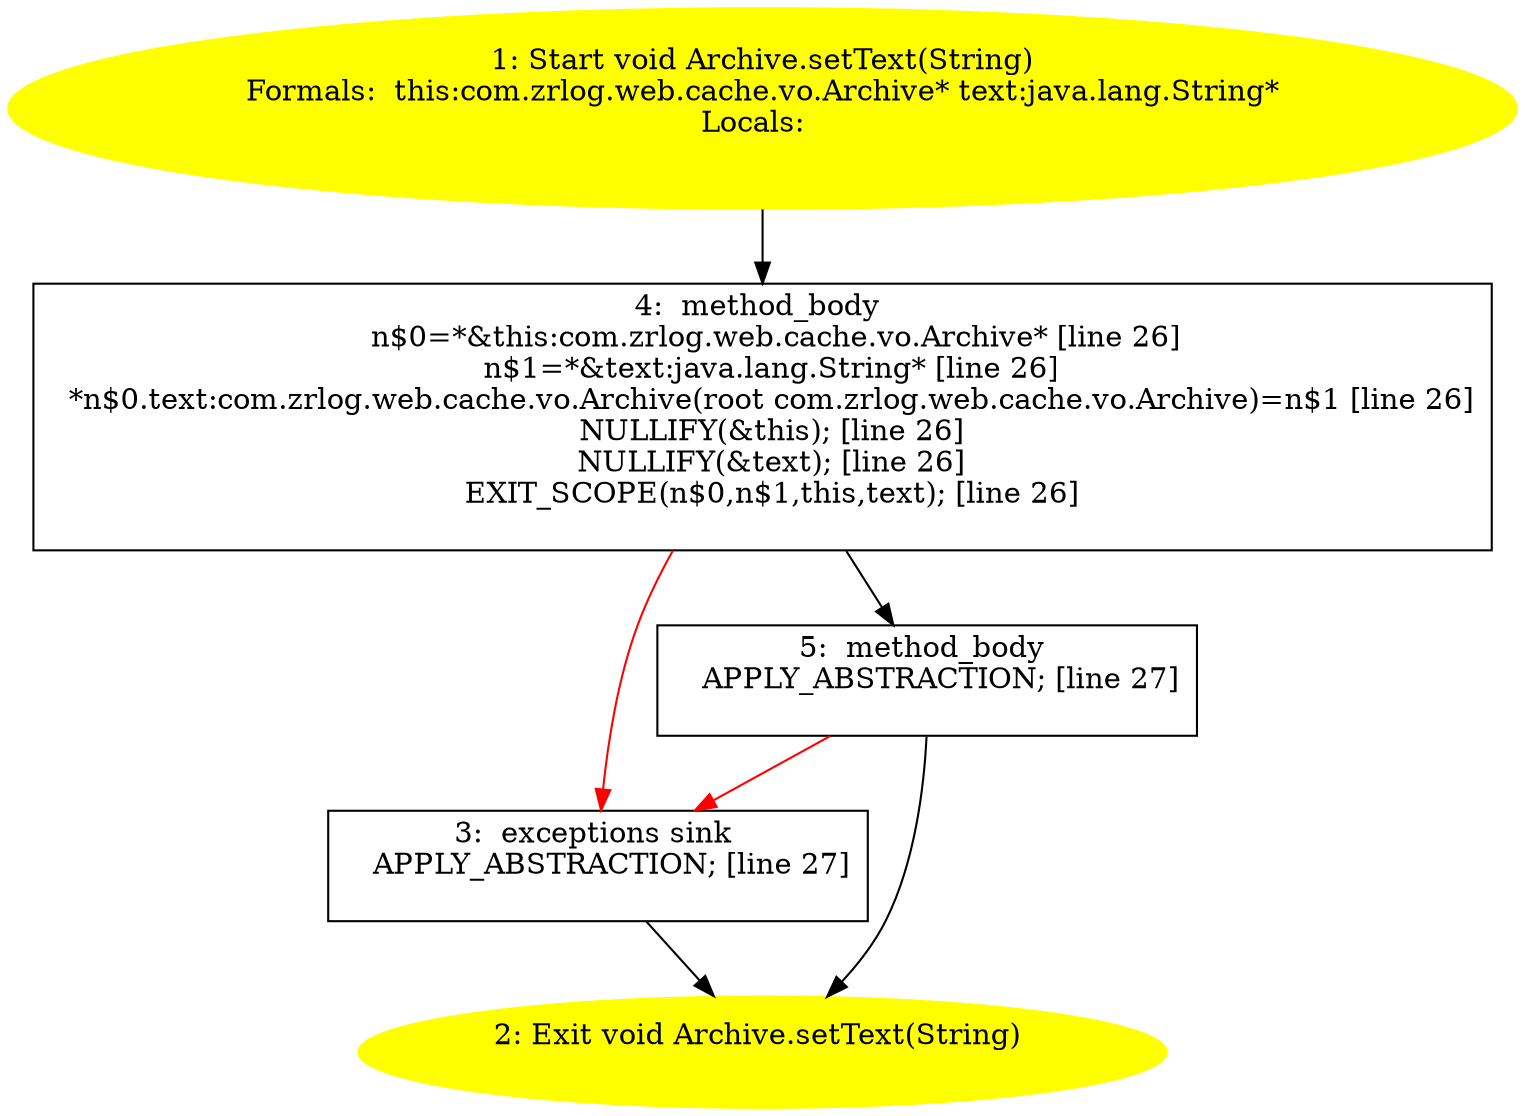 /* @generated */
digraph cfg {
"com.zrlog.web.cache.vo.Archive.setText(java.lang.String):void.ff82cd6a82cfa7fcef14847bd7f48718_1" [label="1: Start void Archive.setText(String)\nFormals:  this:com.zrlog.web.cache.vo.Archive* text:java.lang.String*\nLocals:  \n  " color=yellow style=filled]
	

	 "com.zrlog.web.cache.vo.Archive.setText(java.lang.String):void.ff82cd6a82cfa7fcef14847bd7f48718_1" -> "com.zrlog.web.cache.vo.Archive.setText(java.lang.String):void.ff82cd6a82cfa7fcef14847bd7f48718_4" ;
"com.zrlog.web.cache.vo.Archive.setText(java.lang.String):void.ff82cd6a82cfa7fcef14847bd7f48718_2" [label="2: Exit void Archive.setText(String) \n  " color=yellow style=filled]
	

"com.zrlog.web.cache.vo.Archive.setText(java.lang.String):void.ff82cd6a82cfa7fcef14847bd7f48718_3" [label="3:  exceptions sink \n   APPLY_ABSTRACTION; [line 27]\n " shape="box"]
	

	 "com.zrlog.web.cache.vo.Archive.setText(java.lang.String):void.ff82cd6a82cfa7fcef14847bd7f48718_3" -> "com.zrlog.web.cache.vo.Archive.setText(java.lang.String):void.ff82cd6a82cfa7fcef14847bd7f48718_2" ;
"com.zrlog.web.cache.vo.Archive.setText(java.lang.String):void.ff82cd6a82cfa7fcef14847bd7f48718_4" [label="4:  method_body \n   n$0=*&this:com.zrlog.web.cache.vo.Archive* [line 26]\n  n$1=*&text:java.lang.String* [line 26]\n  *n$0.text:com.zrlog.web.cache.vo.Archive(root com.zrlog.web.cache.vo.Archive)=n$1 [line 26]\n  NULLIFY(&this); [line 26]\n  NULLIFY(&text); [line 26]\n  EXIT_SCOPE(n$0,n$1,this,text); [line 26]\n " shape="box"]
	

	 "com.zrlog.web.cache.vo.Archive.setText(java.lang.String):void.ff82cd6a82cfa7fcef14847bd7f48718_4" -> "com.zrlog.web.cache.vo.Archive.setText(java.lang.String):void.ff82cd6a82cfa7fcef14847bd7f48718_5" ;
	 "com.zrlog.web.cache.vo.Archive.setText(java.lang.String):void.ff82cd6a82cfa7fcef14847bd7f48718_4" -> "com.zrlog.web.cache.vo.Archive.setText(java.lang.String):void.ff82cd6a82cfa7fcef14847bd7f48718_3" [color="red" ];
"com.zrlog.web.cache.vo.Archive.setText(java.lang.String):void.ff82cd6a82cfa7fcef14847bd7f48718_5" [label="5:  method_body \n   APPLY_ABSTRACTION; [line 27]\n " shape="box"]
	

	 "com.zrlog.web.cache.vo.Archive.setText(java.lang.String):void.ff82cd6a82cfa7fcef14847bd7f48718_5" -> "com.zrlog.web.cache.vo.Archive.setText(java.lang.String):void.ff82cd6a82cfa7fcef14847bd7f48718_2" ;
	 "com.zrlog.web.cache.vo.Archive.setText(java.lang.String):void.ff82cd6a82cfa7fcef14847bd7f48718_5" -> "com.zrlog.web.cache.vo.Archive.setText(java.lang.String):void.ff82cd6a82cfa7fcef14847bd7f48718_3" [color="red" ];
}

